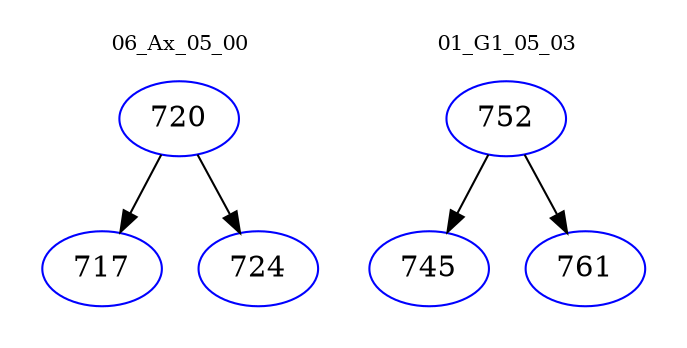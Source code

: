 digraph{
subgraph cluster_0 {
color = white
label = "06_Ax_05_00";
fontsize=10;
T0_720 [label="720", color="blue"]
T0_720 -> T0_717 [color="black"]
T0_717 [label="717", color="blue"]
T0_720 -> T0_724 [color="black"]
T0_724 [label="724", color="blue"]
}
subgraph cluster_1 {
color = white
label = "01_G1_05_03";
fontsize=10;
T1_752 [label="752", color="blue"]
T1_752 -> T1_745 [color="black"]
T1_745 [label="745", color="blue"]
T1_752 -> T1_761 [color="black"]
T1_761 [label="761", color="blue"]
}
}
